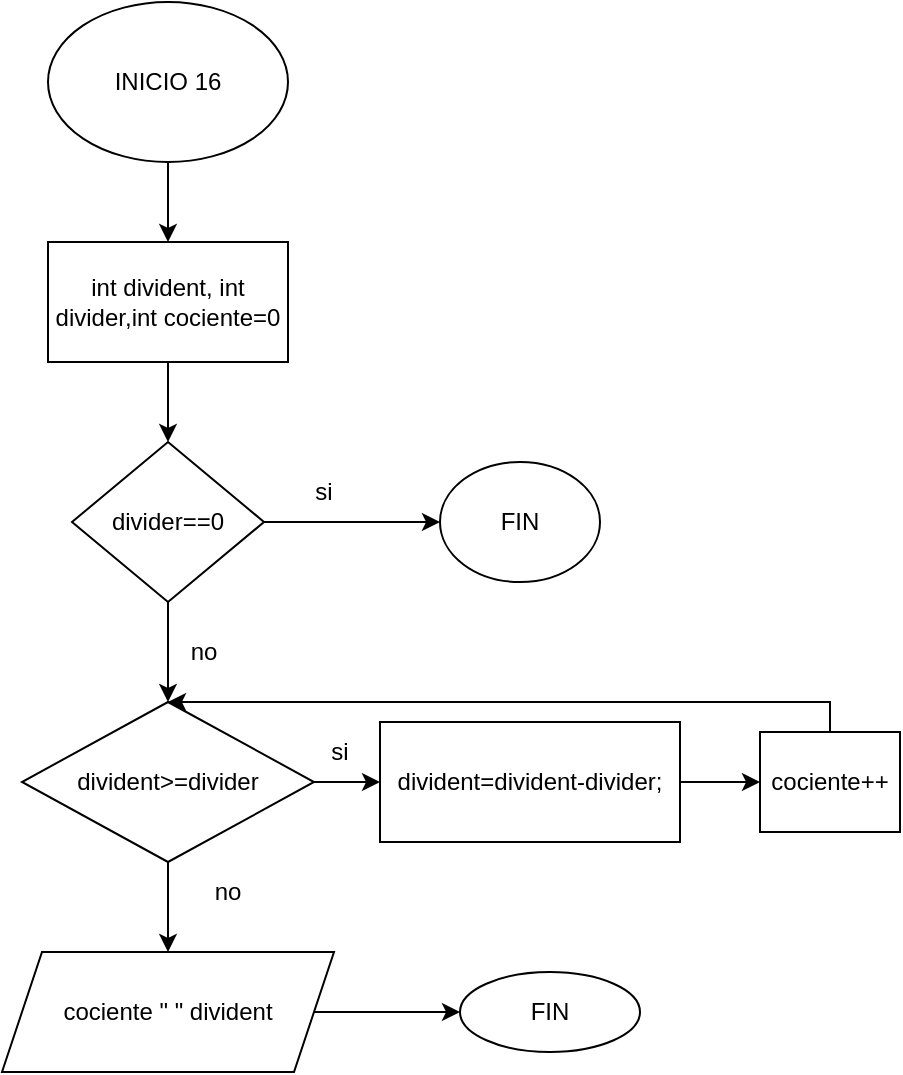 <mxfile version="24.4.0" type="github">
  <diagram name="Página-1" id="FhAlya1HoGeg7qJE3iY5">
    <mxGraphModel dx="730" dy="775" grid="1" gridSize="10" guides="1" tooltips="1" connect="1" arrows="1" fold="1" page="1" pageScale="1" pageWidth="827" pageHeight="1169" math="0" shadow="0">
      <root>
        <mxCell id="0" />
        <mxCell id="1" parent="0" />
        <mxCell id="4AZDkS7c2qeI-mfkiYds-3" value="" style="edgeStyle=orthogonalEdgeStyle;rounded=0;orthogonalLoop=1;jettySize=auto;html=1;" edge="1" parent="1" source="4AZDkS7c2qeI-mfkiYds-1" target="4AZDkS7c2qeI-mfkiYds-2">
          <mxGeometry relative="1" as="geometry" />
        </mxCell>
        <mxCell id="4AZDkS7c2qeI-mfkiYds-1" value="INICIO 16" style="ellipse;whiteSpace=wrap;html=1;" vertex="1" parent="1">
          <mxGeometry x="294" y="50" width="120" height="80" as="geometry" />
        </mxCell>
        <mxCell id="4AZDkS7c2qeI-mfkiYds-5" value="" style="edgeStyle=orthogonalEdgeStyle;rounded=0;orthogonalLoop=1;jettySize=auto;html=1;" edge="1" parent="1" source="4AZDkS7c2qeI-mfkiYds-2" target="4AZDkS7c2qeI-mfkiYds-4">
          <mxGeometry relative="1" as="geometry" />
        </mxCell>
        <mxCell id="4AZDkS7c2qeI-mfkiYds-2" value="int divident, int divider,int cociente=0" style="whiteSpace=wrap;html=1;" vertex="1" parent="1">
          <mxGeometry x="294" y="170" width="120" height="60" as="geometry" />
        </mxCell>
        <mxCell id="4AZDkS7c2qeI-mfkiYds-7" value="" style="edgeStyle=orthogonalEdgeStyle;rounded=0;orthogonalLoop=1;jettySize=auto;html=1;" edge="1" parent="1" source="4AZDkS7c2qeI-mfkiYds-4" target="4AZDkS7c2qeI-mfkiYds-6">
          <mxGeometry relative="1" as="geometry" />
        </mxCell>
        <mxCell id="4AZDkS7c2qeI-mfkiYds-9" value="" style="edgeStyle=orthogonalEdgeStyle;rounded=0;orthogonalLoop=1;jettySize=auto;html=1;" edge="1" parent="1" source="4AZDkS7c2qeI-mfkiYds-4" target="4AZDkS7c2qeI-mfkiYds-8">
          <mxGeometry relative="1" as="geometry" />
        </mxCell>
        <mxCell id="4AZDkS7c2qeI-mfkiYds-4" value="divider==0" style="rhombus;whiteSpace=wrap;html=1;" vertex="1" parent="1">
          <mxGeometry x="306" y="270" width="96" height="80" as="geometry" />
        </mxCell>
        <mxCell id="4AZDkS7c2qeI-mfkiYds-6" value="FIN" style="ellipse;whiteSpace=wrap;html=1;" vertex="1" parent="1">
          <mxGeometry x="490" y="280" width="80" height="60" as="geometry" />
        </mxCell>
        <mxCell id="4AZDkS7c2qeI-mfkiYds-13" value="" style="edgeStyle=orthogonalEdgeStyle;rounded=0;orthogonalLoop=1;jettySize=auto;html=1;" edge="1" parent="1" source="4AZDkS7c2qeI-mfkiYds-8" target="4AZDkS7c2qeI-mfkiYds-12">
          <mxGeometry relative="1" as="geometry" />
        </mxCell>
        <mxCell id="4AZDkS7c2qeI-mfkiYds-22" value="" style="edgeStyle=orthogonalEdgeStyle;rounded=0;orthogonalLoop=1;jettySize=auto;html=1;" edge="1" parent="1" source="4AZDkS7c2qeI-mfkiYds-8" target="4AZDkS7c2qeI-mfkiYds-21">
          <mxGeometry relative="1" as="geometry" />
        </mxCell>
        <mxCell id="4AZDkS7c2qeI-mfkiYds-8" value="divident&amp;gt;=divider" style="rhombus;whiteSpace=wrap;html=1;" vertex="1" parent="1">
          <mxGeometry x="281" y="400" width="146" height="80" as="geometry" />
        </mxCell>
        <mxCell id="4AZDkS7c2qeI-mfkiYds-10" value="si" style="text;html=1;align=center;verticalAlign=middle;whiteSpace=wrap;rounded=0;" vertex="1" parent="1">
          <mxGeometry x="402" y="280" width="60" height="30" as="geometry" />
        </mxCell>
        <mxCell id="4AZDkS7c2qeI-mfkiYds-11" value="no" style="text;html=1;align=center;verticalAlign=middle;whiteSpace=wrap;rounded=0;" vertex="1" parent="1">
          <mxGeometry x="342" y="360" width="60" height="30" as="geometry" />
        </mxCell>
        <mxCell id="4AZDkS7c2qeI-mfkiYds-16" value="" style="edgeStyle=orthogonalEdgeStyle;rounded=0;orthogonalLoop=1;jettySize=auto;html=1;" edge="1" parent="1" source="4AZDkS7c2qeI-mfkiYds-12" target="4AZDkS7c2qeI-mfkiYds-15">
          <mxGeometry relative="1" as="geometry" />
        </mxCell>
        <mxCell id="4AZDkS7c2qeI-mfkiYds-12" value="divident=divident-divider;" style="whiteSpace=wrap;html=1;" vertex="1" parent="1">
          <mxGeometry x="460" y="410" width="150" height="60" as="geometry" />
        </mxCell>
        <mxCell id="4AZDkS7c2qeI-mfkiYds-19" style="edgeStyle=orthogonalEdgeStyle;rounded=0;orthogonalLoop=1;jettySize=auto;html=1;entryX=0.5;entryY=0;entryDx=0;entryDy=0;" edge="1" parent="1" source="4AZDkS7c2qeI-mfkiYds-15" target="4AZDkS7c2qeI-mfkiYds-8">
          <mxGeometry relative="1" as="geometry">
            <mxPoint x="685" y="350" as="targetPoint" />
            <Array as="points">
              <mxPoint x="685" y="400" />
            </Array>
          </mxGeometry>
        </mxCell>
        <mxCell id="4AZDkS7c2qeI-mfkiYds-15" value="cociente++" style="whiteSpace=wrap;html=1;" vertex="1" parent="1">
          <mxGeometry x="650" y="415" width="70" height="50" as="geometry" />
        </mxCell>
        <mxCell id="4AZDkS7c2qeI-mfkiYds-20" value="si" style="text;html=1;align=center;verticalAlign=middle;whiteSpace=wrap;rounded=0;" vertex="1" parent="1">
          <mxGeometry x="410" y="410" width="60" height="30" as="geometry" />
        </mxCell>
        <mxCell id="4AZDkS7c2qeI-mfkiYds-25" style="edgeStyle=orthogonalEdgeStyle;rounded=0;orthogonalLoop=1;jettySize=auto;html=1;entryX=0;entryY=0.5;entryDx=0;entryDy=0;" edge="1" parent="1" source="4AZDkS7c2qeI-mfkiYds-21" target="4AZDkS7c2qeI-mfkiYds-24">
          <mxGeometry relative="1" as="geometry" />
        </mxCell>
        <mxCell id="4AZDkS7c2qeI-mfkiYds-21" value="cociente &quot; &quot; divident" style="shape=parallelogram;perimeter=parallelogramPerimeter;whiteSpace=wrap;html=1;fixedSize=1;" vertex="1" parent="1">
          <mxGeometry x="271" y="525" width="166" height="60" as="geometry" />
        </mxCell>
        <mxCell id="4AZDkS7c2qeI-mfkiYds-23" value="no" style="text;html=1;align=center;verticalAlign=middle;whiteSpace=wrap;rounded=0;" vertex="1" parent="1">
          <mxGeometry x="354" y="480" width="60" height="30" as="geometry" />
        </mxCell>
        <mxCell id="4AZDkS7c2qeI-mfkiYds-24" value="FIN" style="ellipse;whiteSpace=wrap;html=1;" vertex="1" parent="1">
          <mxGeometry x="500" y="535" width="90" height="40" as="geometry" />
        </mxCell>
      </root>
    </mxGraphModel>
  </diagram>
</mxfile>

